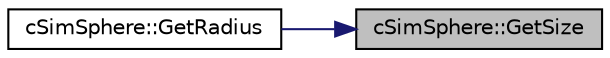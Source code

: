 digraph "cSimSphere::GetSize"
{
 // LATEX_PDF_SIZE
  edge [fontname="Helvetica",fontsize="10",labelfontname="Helvetica",labelfontsize="10"];
  node [fontname="Helvetica",fontsize="10",shape=record];
  rankdir="RL";
  Node1 [label="cSimSphere::GetSize",height=0.2,width=0.4,color="black", fillcolor="grey75", style="filled", fontcolor="black",tooltip=" "];
  Node1 -> Node2 [dir="back",color="midnightblue",fontsize="10",style="solid",fontname="Helvetica"];
  Node2 [label="cSimSphere::GetRadius",height=0.2,width=0.4,color="black", fillcolor="white", style="filled",URL="$classc_sim_sphere.html#ad2725295d8b34a1737ae6845e4bc901d",tooltip=" "];
}
